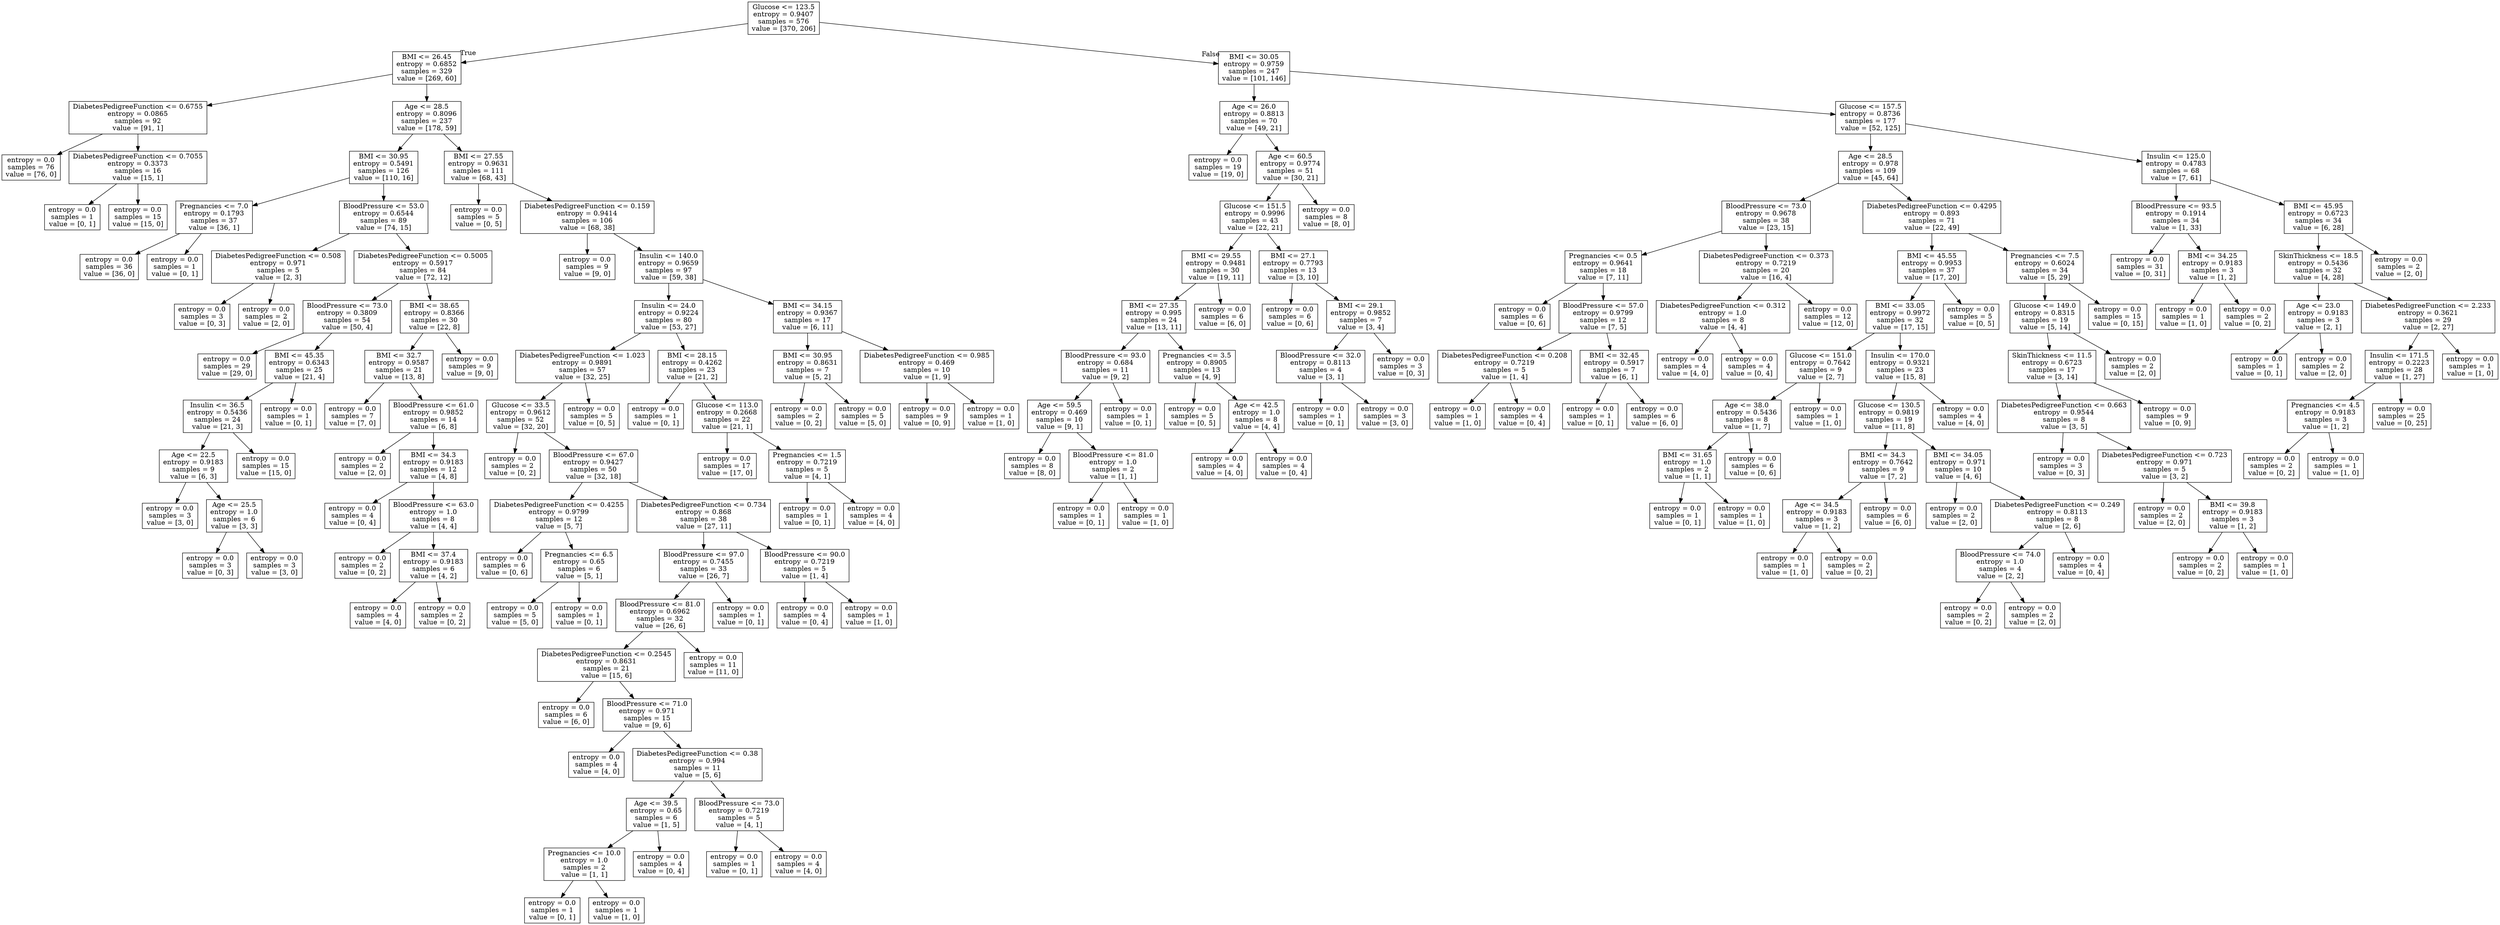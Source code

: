 digraph Tree {
node [shape=box] ;
0 [label="Glucose <= 123.5\nentropy = 0.9407\nsamples = 576\nvalue = [370, 206]"] ;
1 [label="BMI <= 26.45\nentropy = 0.6852\nsamples = 329\nvalue = [269, 60]"] ;
0 -> 1 [labeldistance=2.5, labelangle=45, headlabel="True"] ;
2 [label="DiabetesPedigreeFunction <= 0.6755\nentropy = 0.0865\nsamples = 92\nvalue = [91, 1]"] ;
1 -> 2 ;
3 [label="entropy = 0.0\nsamples = 76\nvalue = [76, 0]"] ;
2 -> 3 ;
4 [label="DiabetesPedigreeFunction <= 0.7055\nentropy = 0.3373\nsamples = 16\nvalue = [15, 1]"] ;
2 -> 4 ;
5 [label="entropy = 0.0\nsamples = 1\nvalue = [0, 1]"] ;
4 -> 5 ;
6 [label="entropy = 0.0\nsamples = 15\nvalue = [15, 0]"] ;
4 -> 6 ;
7 [label="Age <= 28.5\nentropy = 0.8096\nsamples = 237\nvalue = [178, 59]"] ;
1 -> 7 ;
8 [label="BMI <= 30.95\nentropy = 0.5491\nsamples = 126\nvalue = [110, 16]"] ;
7 -> 8 ;
9 [label="Pregnancies <= 7.0\nentropy = 0.1793\nsamples = 37\nvalue = [36, 1]"] ;
8 -> 9 ;
10 [label="entropy = 0.0\nsamples = 36\nvalue = [36, 0]"] ;
9 -> 10 ;
11 [label="entropy = 0.0\nsamples = 1\nvalue = [0, 1]"] ;
9 -> 11 ;
12 [label="BloodPressure <= 53.0\nentropy = 0.6544\nsamples = 89\nvalue = [74, 15]"] ;
8 -> 12 ;
13 [label="DiabetesPedigreeFunction <= 0.508\nentropy = 0.971\nsamples = 5\nvalue = [2, 3]"] ;
12 -> 13 ;
14 [label="entropy = 0.0\nsamples = 3\nvalue = [0, 3]"] ;
13 -> 14 ;
15 [label="entropy = 0.0\nsamples = 2\nvalue = [2, 0]"] ;
13 -> 15 ;
16 [label="DiabetesPedigreeFunction <= 0.5005\nentropy = 0.5917\nsamples = 84\nvalue = [72, 12]"] ;
12 -> 16 ;
17 [label="BloodPressure <= 73.0\nentropy = 0.3809\nsamples = 54\nvalue = [50, 4]"] ;
16 -> 17 ;
18 [label="entropy = 0.0\nsamples = 29\nvalue = [29, 0]"] ;
17 -> 18 ;
19 [label="BMI <= 45.35\nentropy = 0.6343\nsamples = 25\nvalue = [21, 4]"] ;
17 -> 19 ;
20 [label="Insulin <= 36.5\nentropy = 0.5436\nsamples = 24\nvalue = [21, 3]"] ;
19 -> 20 ;
21 [label="Age <= 22.5\nentropy = 0.9183\nsamples = 9\nvalue = [6, 3]"] ;
20 -> 21 ;
22 [label="entropy = 0.0\nsamples = 3\nvalue = [3, 0]"] ;
21 -> 22 ;
23 [label="Age <= 25.5\nentropy = 1.0\nsamples = 6\nvalue = [3, 3]"] ;
21 -> 23 ;
24 [label="entropy = 0.0\nsamples = 3\nvalue = [0, 3]"] ;
23 -> 24 ;
25 [label="entropy = 0.0\nsamples = 3\nvalue = [3, 0]"] ;
23 -> 25 ;
26 [label="entropy = 0.0\nsamples = 15\nvalue = [15, 0]"] ;
20 -> 26 ;
27 [label="entropy = 0.0\nsamples = 1\nvalue = [0, 1]"] ;
19 -> 27 ;
28 [label="BMI <= 38.65\nentropy = 0.8366\nsamples = 30\nvalue = [22, 8]"] ;
16 -> 28 ;
29 [label="BMI <= 32.7\nentropy = 0.9587\nsamples = 21\nvalue = [13, 8]"] ;
28 -> 29 ;
30 [label="entropy = 0.0\nsamples = 7\nvalue = [7, 0]"] ;
29 -> 30 ;
31 [label="BloodPressure <= 61.0\nentropy = 0.9852\nsamples = 14\nvalue = [6, 8]"] ;
29 -> 31 ;
32 [label="entropy = 0.0\nsamples = 2\nvalue = [2, 0]"] ;
31 -> 32 ;
33 [label="BMI <= 34.3\nentropy = 0.9183\nsamples = 12\nvalue = [4, 8]"] ;
31 -> 33 ;
34 [label="entropy = 0.0\nsamples = 4\nvalue = [0, 4]"] ;
33 -> 34 ;
35 [label="BloodPressure <= 63.0\nentropy = 1.0\nsamples = 8\nvalue = [4, 4]"] ;
33 -> 35 ;
36 [label="entropy = 0.0\nsamples = 2\nvalue = [0, 2]"] ;
35 -> 36 ;
37 [label="BMI <= 37.4\nentropy = 0.9183\nsamples = 6\nvalue = [4, 2]"] ;
35 -> 37 ;
38 [label="entropy = 0.0\nsamples = 4\nvalue = [4, 0]"] ;
37 -> 38 ;
39 [label="entropy = 0.0\nsamples = 2\nvalue = [0, 2]"] ;
37 -> 39 ;
40 [label="entropy = 0.0\nsamples = 9\nvalue = [9, 0]"] ;
28 -> 40 ;
41 [label="BMI <= 27.55\nentropy = 0.9631\nsamples = 111\nvalue = [68, 43]"] ;
7 -> 41 ;
42 [label="entropy = 0.0\nsamples = 5\nvalue = [0, 5]"] ;
41 -> 42 ;
43 [label="DiabetesPedigreeFunction <= 0.159\nentropy = 0.9414\nsamples = 106\nvalue = [68, 38]"] ;
41 -> 43 ;
44 [label="entropy = 0.0\nsamples = 9\nvalue = [9, 0]"] ;
43 -> 44 ;
45 [label="Insulin <= 140.0\nentropy = 0.9659\nsamples = 97\nvalue = [59, 38]"] ;
43 -> 45 ;
46 [label="Insulin <= 24.0\nentropy = 0.9224\nsamples = 80\nvalue = [53, 27]"] ;
45 -> 46 ;
47 [label="DiabetesPedigreeFunction <= 1.023\nentropy = 0.9891\nsamples = 57\nvalue = [32, 25]"] ;
46 -> 47 ;
48 [label="Glucose <= 33.5\nentropy = 0.9612\nsamples = 52\nvalue = [32, 20]"] ;
47 -> 48 ;
49 [label="entropy = 0.0\nsamples = 2\nvalue = [0, 2]"] ;
48 -> 49 ;
50 [label="BloodPressure <= 67.0\nentropy = 0.9427\nsamples = 50\nvalue = [32, 18]"] ;
48 -> 50 ;
51 [label="DiabetesPedigreeFunction <= 0.4255\nentropy = 0.9799\nsamples = 12\nvalue = [5, 7]"] ;
50 -> 51 ;
52 [label="entropy = 0.0\nsamples = 6\nvalue = [0, 6]"] ;
51 -> 52 ;
53 [label="Pregnancies <= 6.5\nentropy = 0.65\nsamples = 6\nvalue = [5, 1]"] ;
51 -> 53 ;
54 [label="entropy = 0.0\nsamples = 5\nvalue = [5, 0]"] ;
53 -> 54 ;
55 [label="entropy = 0.0\nsamples = 1\nvalue = [0, 1]"] ;
53 -> 55 ;
56 [label="DiabetesPedigreeFunction <= 0.734\nentropy = 0.868\nsamples = 38\nvalue = [27, 11]"] ;
50 -> 56 ;
57 [label="BloodPressure <= 97.0\nentropy = 0.7455\nsamples = 33\nvalue = [26, 7]"] ;
56 -> 57 ;
58 [label="BloodPressure <= 81.0\nentropy = 0.6962\nsamples = 32\nvalue = [26, 6]"] ;
57 -> 58 ;
59 [label="DiabetesPedigreeFunction <= 0.2545\nentropy = 0.8631\nsamples = 21\nvalue = [15, 6]"] ;
58 -> 59 ;
60 [label="entropy = 0.0\nsamples = 6\nvalue = [6, 0]"] ;
59 -> 60 ;
61 [label="BloodPressure <= 71.0\nentropy = 0.971\nsamples = 15\nvalue = [9, 6]"] ;
59 -> 61 ;
62 [label="entropy = 0.0\nsamples = 4\nvalue = [4, 0]"] ;
61 -> 62 ;
63 [label="DiabetesPedigreeFunction <= 0.38\nentropy = 0.994\nsamples = 11\nvalue = [5, 6]"] ;
61 -> 63 ;
64 [label="Age <= 39.5\nentropy = 0.65\nsamples = 6\nvalue = [1, 5]"] ;
63 -> 64 ;
65 [label="Pregnancies <= 10.0\nentropy = 1.0\nsamples = 2\nvalue = [1, 1]"] ;
64 -> 65 ;
66 [label="entropy = 0.0\nsamples = 1\nvalue = [0, 1]"] ;
65 -> 66 ;
67 [label="entropy = 0.0\nsamples = 1\nvalue = [1, 0]"] ;
65 -> 67 ;
68 [label="entropy = 0.0\nsamples = 4\nvalue = [0, 4]"] ;
64 -> 68 ;
69 [label="BloodPressure <= 73.0\nentropy = 0.7219\nsamples = 5\nvalue = [4, 1]"] ;
63 -> 69 ;
70 [label="entropy = 0.0\nsamples = 1\nvalue = [0, 1]"] ;
69 -> 70 ;
71 [label="entropy = 0.0\nsamples = 4\nvalue = [4, 0]"] ;
69 -> 71 ;
72 [label="entropy = 0.0\nsamples = 11\nvalue = [11, 0]"] ;
58 -> 72 ;
73 [label="entropy = 0.0\nsamples = 1\nvalue = [0, 1]"] ;
57 -> 73 ;
74 [label="BloodPressure <= 90.0\nentropy = 0.7219\nsamples = 5\nvalue = [1, 4]"] ;
56 -> 74 ;
75 [label="entropy = 0.0\nsamples = 4\nvalue = [0, 4]"] ;
74 -> 75 ;
76 [label="entropy = 0.0\nsamples = 1\nvalue = [1, 0]"] ;
74 -> 76 ;
77 [label="entropy = 0.0\nsamples = 5\nvalue = [0, 5]"] ;
47 -> 77 ;
78 [label="BMI <= 28.15\nentropy = 0.4262\nsamples = 23\nvalue = [21, 2]"] ;
46 -> 78 ;
79 [label="entropy = 0.0\nsamples = 1\nvalue = [0, 1]"] ;
78 -> 79 ;
80 [label="Glucose <= 113.0\nentropy = 0.2668\nsamples = 22\nvalue = [21, 1]"] ;
78 -> 80 ;
81 [label="entropy = 0.0\nsamples = 17\nvalue = [17, 0]"] ;
80 -> 81 ;
82 [label="Pregnancies <= 1.5\nentropy = 0.7219\nsamples = 5\nvalue = [4, 1]"] ;
80 -> 82 ;
83 [label="entropy = 0.0\nsamples = 1\nvalue = [0, 1]"] ;
82 -> 83 ;
84 [label="entropy = 0.0\nsamples = 4\nvalue = [4, 0]"] ;
82 -> 84 ;
85 [label="BMI <= 34.15\nentropy = 0.9367\nsamples = 17\nvalue = [6, 11]"] ;
45 -> 85 ;
86 [label="BMI <= 30.95\nentropy = 0.8631\nsamples = 7\nvalue = [5, 2]"] ;
85 -> 86 ;
87 [label="entropy = 0.0\nsamples = 2\nvalue = [0, 2]"] ;
86 -> 87 ;
88 [label="entropy = 0.0\nsamples = 5\nvalue = [5, 0]"] ;
86 -> 88 ;
89 [label="DiabetesPedigreeFunction <= 0.985\nentropy = 0.469\nsamples = 10\nvalue = [1, 9]"] ;
85 -> 89 ;
90 [label="entropy = 0.0\nsamples = 9\nvalue = [0, 9]"] ;
89 -> 90 ;
91 [label="entropy = 0.0\nsamples = 1\nvalue = [1, 0]"] ;
89 -> 91 ;
92 [label="BMI <= 30.05\nentropy = 0.9759\nsamples = 247\nvalue = [101, 146]"] ;
0 -> 92 [labeldistance=2.5, labelangle=-45, headlabel="False"] ;
93 [label="Age <= 26.0\nentropy = 0.8813\nsamples = 70\nvalue = [49, 21]"] ;
92 -> 93 ;
94 [label="entropy = 0.0\nsamples = 19\nvalue = [19, 0]"] ;
93 -> 94 ;
95 [label="Age <= 60.5\nentropy = 0.9774\nsamples = 51\nvalue = [30, 21]"] ;
93 -> 95 ;
96 [label="Glucose <= 151.5\nentropy = 0.9996\nsamples = 43\nvalue = [22, 21]"] ;
95 -> 96 ;
97 [label="BMI <= 29.55\nentropy = 0.9481\nsamples = 30\nvalue = [19, 11]"] ;
96 -> 97 ;
98 [label="BMI <= 27.35\nentropy = 0.995\nsamples = 24\nvalue = [13, 11]"] ;
97 -> 98 ;
99 [label="BloodPressure <= 93.0\nentropy = 0.684\nsamples = 11\nvalue = [9, 2]"] ;
98 -> 99 ;
100 [label="Age <= 59.5\nentropy = 0.469\nsamples = 10\nvalue = [9, 1]"] ;
99 -> 100 ;
101 [label="entropy = 0.0\nsamples = 8\nvalue = [8, 0]"] ;
100 -> 101 ;
102 [label="BloodPressure <= 81.0\nentropy = 1.0\nsamples = 2\nvalue = [1, 1]"] ;
100 -> 102 ;
103 [label="entropy = 0.0\nsamples = 1\nvalue = [0, 1]"] ;
102 -> 103 ;
104 [label="entropy = 0.0\nsamples = 1\nvalue = [1, 0]"] ;
102 -> 104 ;
105 [label="entropy = 0.0\nsamples = 1\nvalue = [0, 1]"] ;
99 -> 105 ;
106 [label="Pregnancies <= 3.5\nentropy = 0.8905\nsamples = 13\nvalue = [4, 9]"] ;
98 -> 106 ;
107 [label="entropy = 0.0\nsamples = 5\nvalue = [0, 5]"] ;
106 -> 107 ;
108 [label="Age <= 42.5\nentropy = 1.0\nsamples = 8\nvalue = [4, 4]"] ;
106 -> 108 ;
109 [label="entropy = 0.0\nsamples = 4\nvalue = [4, 0]"] ;
108 -> 109 ;
110 [label="entropy = 0.0\nsamples = 4\nvalue = [0, 4]"] ;
108 -> 110 ;
111 [label="entropy = 0.0\nsamples = 6\nvalue = [6, 0]"] ;
97 -> 111 ;
112 [label="BMI <= 27.1\nentropy = 0.7793\nsamples = 13\nvalue = [3, 10]"] ;
96 -> 112 ;
113 [label="entropy = 0.0\nsamples = 6\nvalue = [0, 6]"] ;
112 -> 113 ;
114 [label="BMI <= 29.1\nentropy = 0.9852\nsamples = 7\nvalue = [3, 4]"] ;
112 -> 114 ;
115 [label="BloodPressure <= 32.0\nentropy = 0.8113\nsamples = 4\nvalue = [3, 1]"] ;
114 -> 115 ;
116 [label="entropy = 0.0\nsamples = 1\nvalue = [0, 1]"] ;
115 -> 116 ;
117 [label="entropy = 0.0\nsamples = 3\nvalue = [3, 0]"] ;
115 -> 117 ;
118 [label="entropy = 0.0\nsamples = 3\nvalue = [0, 3]"] ;
114 -> 118 ;
119 [label="entropy = 0.0\nsamples = 8\nvalue = [8, 0]"] ;
95 -> 119 ;
120 [label="Glucose <= 157.5\nentropy = 0.8736\nsamples = 177\nvalue = [52, 125]"] ;
92 -> 120 ;
121 [label="Age <= 28.5\nentropy = 0.978\nsamples = 109\nvalue = [45, 64]"] ;
120 -> 121 ;
122 [label="BloodPressure <= 73.0\nentropy = 0.9678\nsamples = 38\nvalue = [23, 15]"] ;
121 -> 122 ;
123 [label="Pregnancies <= 0.5\nentropy = 0.9641\nsamples = 18\nvalue = [7, 11]"] ;
122 -> 123 ;
124 [label="entropy = 0.0\nsamples = 6\nvalue = [0, 6]"] ;
123 -> 124 ;
125 [label="BloodPressure <= 57.0\nentropy = 0.9799\nsamples = 12\nvalue = [7, 5]"] ;
123 -> 125 ;
126 [label="DiabetesPedigreeFunction <= 0.208\nentropy = 0.7219\nsamples = 5\nvalue = [1, 4]"] ;
125 -> 126 ;
127 [label="entropy = 0.0\nsamples = 1\nvalue = [1, 0]"] ;
126 -> 127 ;
128 [label="entropy = 0.0\nsamples = 4\nvalue = [0, 4]"] ;
126 -> 128 ;
129 [label="BMI <= 32.45\nentropy = 0.5917\nsamples = 7\nvalue = [6, 1]"] ;
125 -> 129 ;
130 [label="entropy = 0.0\nsamples = 1\nvalue = [0, 1]"] ;
129 -> 130 ;
131 [label="entropy = 0.0\nsamples = 6\nvalue = [6, 0]"] ;
129 -> 131 ;
132 [label="DiabetesPedigreeFunction <= 0.373\nentropy = 0.7219\nsamples = 20\nvalue = [16, 4]"] ;
122 -> 132 ;
133 [label="DiabetesPedigreeFunction <= 0.312\nentropy = 1.0\nsamples = 8\nvalue = [4, 4]"] ;
132 -> 133 ;
134 [label="entropy = 0.0\nsamples = 4\nvalue = [4, 0]"] ;
133 -> 134 ;
135 [label="entropy = 0.0\nsamples = 4\nvalue = [0, 4]"] ;
133 -> 135 ;
136 [label="entropy = 0.0\nsamples = 12\nvalue = [12, 0]"] ;
132 -> 136 ;
137 [label="DiabetesPedigreeFunction <= 0.4295\nentropy = 0.893\nsamples = 71\nvalue = [22, 49]"] ;
121 -> 137 ;
138 [label="BMI <= 45.55\nentropy = 0.9953\nsamples = 37\nvalue = [17, 20]"] ;
137 -> 138 ;
139 [label="BMI <= 33.05\nentropy = 0.9972\nsamples = 32\nvalue = [17, 15]"] ;
138 -> 139 ;
140 [label="Glucose <= 151.0\nentropy = 0.7642\nsamples = 9\nvalue = [2, 7]"] ;
139 -> 140 ;
141 [label="Age <= 38.0\nentropy = 0.5436\nsamples = 8\nvalue = [1, 7]"] ;
140 -> 141 ;
142 [label="BMI <= 31.65\nentropy = 1.0\nsamples = 2\nvalue = [1, 1]"] ;
141 -> 142 ;
143 [label="entropy = 0.0\nsamples = 1\nvalue = [0, 1]"] ;
142 -> 143 ;
144 [label="entropy = 0.0\nsamples = 1\nvalue = [1, 0]"] ;
142 -> 144 ;
145 [label="entropy = 0.0\nsamples = 6\nvalue = [0, 6]"] ;
141 -> 145 ;
146 [label="entropy = 0.0\nsamples = 1\nvalue = [1, 0]"] ;
140 -> 146 ;
147 [label="Insulin <= 170.0\nentropy = 0.9321\nsamples = 23\nvalue = [15, 8]"] ;
139 -> 147 ;
148 [label="Glucose <= 130.5\nentropy = 0.9819\nsamples = 19\nvalue = [11, 8]"] ;
147 -> 148 ;
149 [label="BMI <= 34.3\nentropy = 0.7642\nsamples = 9\nvalue = [7, 2]"] ;
148 -> 149 ;
150 [label="Age <= 34.5\nentropy = 0.9183\nsamples = 3\nvalue = [1, 2]"] ;
149 -> 150 ;
151 [label="entropy = 0.0\nsamples = 1\nvalue = [1, 0]"] ;
150 -> 151 ;
152 [label="entropy = 0.0\nsamples = 2\nvalue = [0, 2]"] ;
150 -> 152 ;
153 [label="entropy = 0.0\nsamples = 6\nvalue = [6, 0]"] ;
149 -> 153 ;
154 [label="BMI <= 34.05\nentropy = 0.971\nsamples = 10\nvalue = [4, 6]"] ;
148 -> 154 ;
155 [label="entropy = 0.0\nsamples = 2\nvalue = [2, 0]"] ;
154 -> 155 ;
156 [label="DiabetesPedigreeFunction <= 0.249\nentropy = 0.8113\nsamples = 8\nvalue = [2, 6]"] ;
154 -> 156 ;
157 [label="BloodPressure <= 74.0\nentropy = 1.0\nsamples = 4\nvalue = [2, 2]"] ;
156 -> 157 ;
158 [label="entropy = 0.0\nsamples = 2\nvalue = [0, 2]"] ;
157 -> 158 ;
159 [label="entropy = 0.0\nsamples = 2\nvalue = [2, 0]"] ;
157 -> 159 ;
160 [label="entropy = 0.0\nsamples = 4\nvalue = [0, 4]"] ;
156 -> 160 ;
161 [label="entropy = 0.0\nsamples = 4\nvalue = [4, 0]"] ;
147 -> 161 ;
162 [label="entropy = 0.0\nsamples = 5\nvalue = [0, 5]"] ;
138 -> 162 ;
163 [label="Pregnancies <= 7.5\nentropy = 0.6024\nsamples = 34\nvalue = [5, 29]"] ;
137 -> 163 ;
164 [label="Glucose <= 149.0\nentropy = 0.8315\nsamples = 19\nvalue = [5, 14]"] ;
163 -> 164 ;
165 [label="SkinThickness <= 11.5\nentropy = 0.6723\nsamples = 17\nvalue = [3, 14]"] ;
164 -> 165 ;
166 [label="DiabetesPedigreeFunction <= 0.663\nentropy = 0.9544\nsamples = 8\nvalue = [3, 5]"] ;
165 -> 166 ;
167 [label="entropy = 0.0\nsamples = 3\nvalue = [0, 3]"] ;
166 -> 167 ;
168 [label="DiabetesPedigreeFunction <= 0.723\nentropy = 0.971\nsamples = 5\nvalue = [3, 2]"] ;
166 -> 168 ;
169 [label="entropy = 0.0\nsamples = 2\nvalue = [2, 0]"] ;
168 -> 169 ;
170 [label="BMI <= 39.8\nentropy = 0.9183\nsamples = 3\nvalue = [1, 2]"] ;
168 -> 170 ;
171 [label="entropy = 0.0\nsamples = 2\nvalue = [0, 2]"] ;
170 -> 171 ;
172 [label="entropy = 0.0\nsamples = 1\nvalue = [1, 0]"] ;
170 -> 172 ;
173 [label="entropy = 0.0\nsamples = 9\nvalue = [0, 9]"] ;
165 -> 173 ;
174 [label="entropy = 0.0\nsamples = 2\nvalue = [2, 0]"] ;
164 -> 174 ;
175 [label="entropy = 0.0\nsamples = 15\nvalue = [0, 15]"] ;
163 -> 175 ;
176 [label="Insulin <= 125.0\nentropy = 0.4783\nsamples = 68\nvalue = [7, 61]"] ;
120 -> 176 ;
177 [label="BloodPressure <= 93.5\nentropy = 0.1914\nsamples = 34\nvalue = [1, 33]"] ;
176 -> 177 ;
178 [label="entropy = 0.0\nsamples = 31\nvalue = [0, 31]"] ;
177 -> 178 ;
179 [label="BMI <= 34.25\nentropy = 0.9183\nsamples = 3\nvalue = [1, 2]"] ;
177 -> 179 ;
180 [label="entropy = 0.0\nsamples = 1\nvalue = [1, 0]"] ;
179 -> 180 ;
181 [label="entropy = 0.0\nsamples = 2\nvalue = [0, 2]"] ;
179 -> 181 ;
182 [label="BMI <= 45.95\nentropy = 0.6723\nsamples = 34\nvalue = [6, 28]"] ;
176 -> 182 ;
183 [label="SkinThickness <= 18.5\nentropy = 0.5436\nsamples = 32\nvalue = [4, 28]"] ;
182 -> 183 ;
184 [label="Age <= 23.0\nentropy = 0.9183\nsamples = 3\nvalue = [2, 1]"] ;
183 -> 184 ;
185 [label="entropy = 0.0\nsamples = 1\nvalue = [0, 1]"] ;
184 -> 185 ;
186 [label="entropy = 0.0\nsamples = 2\nvalue = [2, 0]"] ;
184 -> 186 ;
187 [label="DiabetesPedigreeFunction <= 2.233\nentropy = 0.3621\nsamples = 29\nvalue = [2, 27]"] ;
183 -> 187 ;
188 [label="Insulin <= 171.5\nentropy = 0.2223\nsamples = 28\nvalue = [1, 27]"] ;
187 -> 188 ;
189 [label="Pregnancies <= 4.5\nentropy = 0.9183\nsamples = 3\nvalue = [1, 2]"] ;
188 -> 189 ;
190 [label="entropy = 0.0\nsamples = 2\nvalue = [0, 2]"] ;
189 -> 190 ;
191 [label="entropy = 0.0\nsamples = 1\nvalue = [1, 0]"] ;
189 -> 191 ;
192 [label="entropy = 0.0\nsamples = 25\nvalue = [0, 25]"] ;
188 -> 192 ;
193 [label="entropy = 0.0\nsamples = 1\nvalue = [1, 0]"] ;
187 -> 193 ;
194 [label="entropy = 0.0\nsamples = 2\nvalue = [2, 0]"] ;
182 -> 194 ;
}